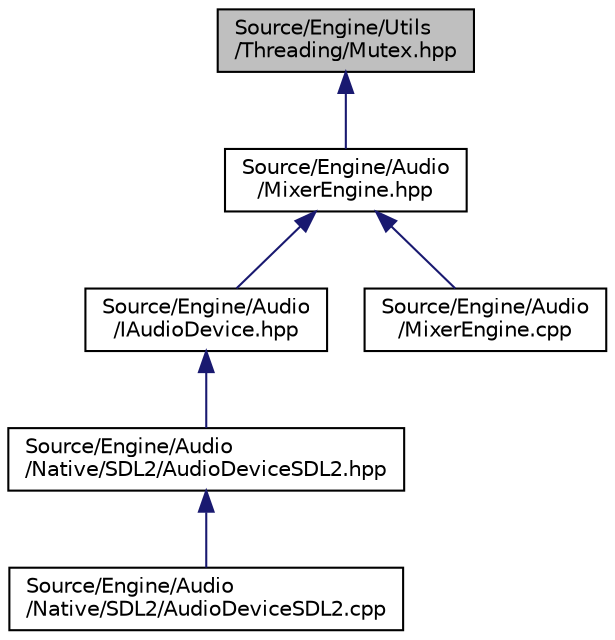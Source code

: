 digraph "Source/Engine/Utils/Threading/Mutex.hpp"
{
  edge [fontname="Helvetica",fontsize="10",labelfontname="Helvetica",labelfontsize="10"];
  node [fontname="Helvetica",fontsize="10",shape=record];
  Node8 [label="Source/Engine/Utils\l/Threading/Mutex.hpp",height=0.2,width=0.4,color="black", fillcolor="grey75", style="filled", fontcolor="black"];
  Node8 -> Node9 [dir="back",color="midnightblue",fontsize="10",style="solid",fontname="Helvetica"];
  Node9 [label="Source/Engine/Audio\l/MixerEngine.hpp",height=0.2,width=0.4,color="black", fillcolor="white", style="filled",URL="$MixerEngine_8hpp.html"];
  Node9 -> Node10 [dir="back",color="midnightblue",fontsize="10",style="solid",fontname="Helvetica"];
  Node10 [label="Source/Engine/Audio\l/IAudioDevice.hpp",height=0.2,width=0.4,color="black", fillcolor="white", style="filled",URL="$IAudioDevice_8hpp.html"];
  Node10 -> Node11 [dir="back",color="midnightblue",fontsize="10",style="solid",fontname="Helvetica"];
  Node11 [label="Source/Engine/Audio\l/Native/SDL2/AudioDeviceSDL2.hpp",height=0.2,width=0.4,color="black", fillcolor="white", style="filled",URL="$AudioDeviceSDL2_8hpp.html"];
  Node11 -> Node12 [dir="back",color="midnightblue",fontsize="10",style="solid",fontname="Helvetica"];
  Node12 [label="Source/Engine/Audio\l/Native/SDL2/AudioDeviceSDL2.cpp",height=0.2,width=0.4,color="black", fillcolor="white", style="filled",URL="$AudioDeviceSDL2_8cpp.html"];
  Node9 -> Node13 [dir="back",color="midnightblue",fontsize="10",style="solid",fontname="Helvetica"];
  Node13 [label="Source/Engine/Audio\l/MixerEngine.cpp",height=0.2,width=0.4,color="black", fillcolor="white", style="filled",URL="$MixerEngine_8cpp.html"];
}
